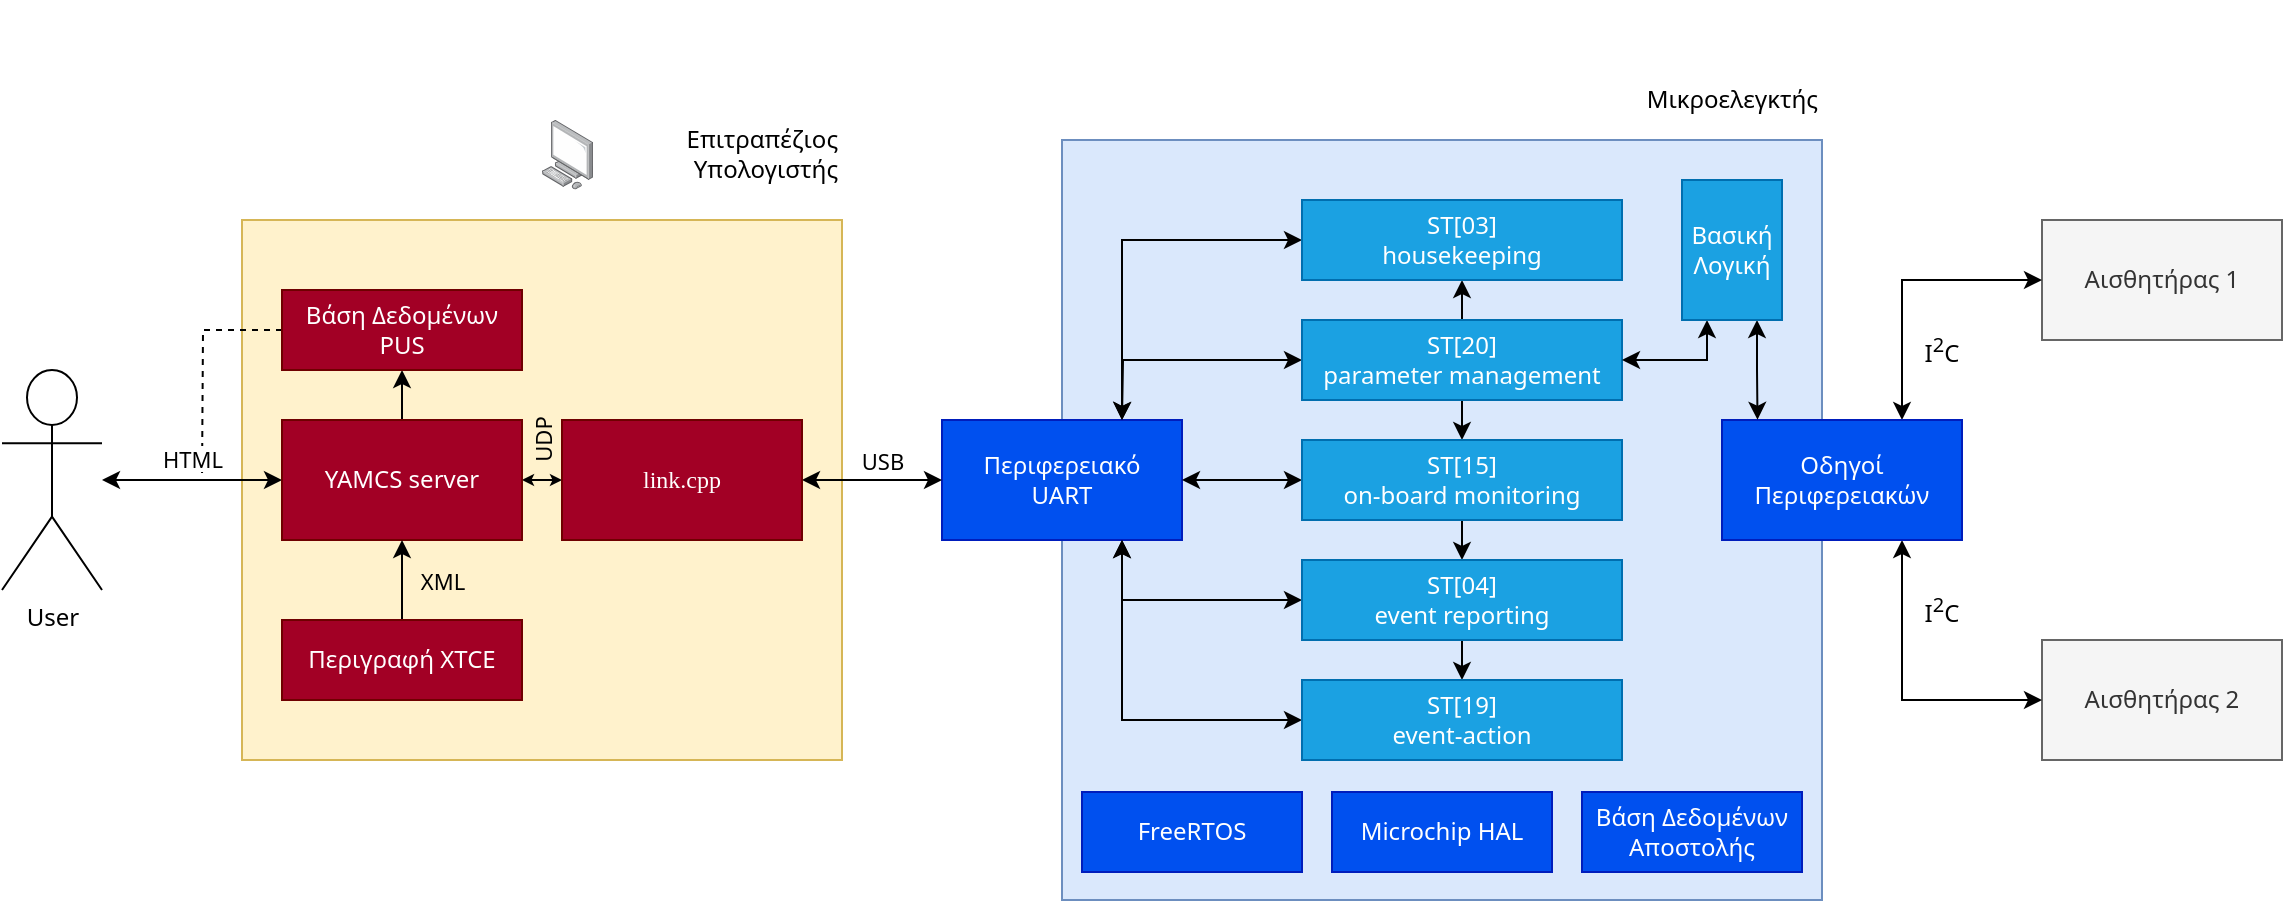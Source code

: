 <mxfile version="14.8.1" type="device"><diagram id="cD8ru6_q1HfbnzNJ8fIS" name="Page-1"><mxGraphModel dx="2522" dy="804" grid="1" gridSize="10" guides="1" tooltips="1" connect="1" arrows="1" fold="1" page="1" pageScale="1" pageWidth="1100" pageHeight="850" math="0" shadow="0"><root><mxCell id="0"/><mxCell id="1" parent="0"/><mxCell id="45BwKRQFMw8ePF0l4Dvl-6" value="" style="rounded=0;whiteSpace=wrap;html=1;fillColor=#fff2cc;fontFamily=Noto Sans;fontSource=https%3A%2F%2Ffonts.googleapis.com%2Fcss%3Ffamily%3DNoto%2BSans;strokeColor=#d6b656;" parent="1" vertex="1"><mxGeometry x="50" y="250" width="300" height="270" as="geometry"/></mxCell><mxCell id="a3sxlgCNzbuo04WRsu4r-3" style="edgeStyle=orthogonalEdgeStyle;rounded=0;orthogonalLoop=1;jettySize=auto;html=1;exitX=0;exitY=0.5;exitDx=0;exitDy=0;dashed=1;endArrow=none;endFill=0;" parent="1" source="a3sxlgCNzbuo04WRsu4r-1" edge="1"><mxGeometry relative="1" as="geometry"><mxPoint x="30" y="380" as="targetPoint"/></mxGeometry></mxCell><mxCell id="45BwKRQFMw8ePF0l4Dvl-1" value="" style="rounded=0;whiteSpace=wrap;html=1;fillColor=#dae8fc;fontFamily=Noto Sans;fontSource=https%3A%2F%2Ffonts.googleapis.com%2Fcss%3Ffamily%3DNoto%2BSans;strokeColor=#6c8ebf;" parent="1" vertex="1"><mxGeometry x="460" y="210" width="380" height="380" as="geometry"/></mxCell><mxCell id="45BwKRQFMw8ePF0l4Dvl-2" value="Αισθητήρας 1" style="rounded=0;whiteSpace=wrap;html=1;fontFamily=Noto Sans;fontSource=https%3A%2F%2Ffonts.googleapis.com%2Fcss%3Ffamily%3DNoto%2BSans;fillColor=#f5f5f5;strokeColor=#666666;fontColor=#333333;" parent="1" vertex="1"><mxGeometry x="950" y="250" width="120" height="60" as="geometry"/></mxCell><mxCell id="45BwKRQFMw8ePF0l4Dvl-3" value="Αισθητήρας 2" style="rounded=0;whiteSpace=wrap;html=1;fontFamily=Noto Sans;fontSource=https%3A%2F%2Ffonts.googleapis.com%2Fcss%3Ffamily%3DNoto%2BSans;fillColor=#f5f5f5;strokeColor=#666666;fontColor=#333333;" parent="1" vertex="1"><mxGeometry x="950" y="460" width="120" height="60" as="geometry"/></mxCell><mxCell id="45BwKRQFMw8ePF0l4Dvl-4" value="&lt;div&gt;Περιφερειακό&lt;/div&gt;&lt;div&gt;UART&lt;/div&gt;" style="rounded=0;whiteSpace=wrap;html=1;fillColor=#0050ef;fontFamily=Noto Sans;fontSource=https%3A%2F%2Ffonts.googleapis.com%2Fcss%3Ffamily%3DNoto%2BSans;strokeColor=#001DBC;fontColor=#ffffff;" parent="1" vertex="1"><mxGeometry x="400" y="350" width="120" height="60" as="geometry"/></mxCell><mxCell id="45BwKRQFMw8ePF0l4Dvl-34" value="UDP" style="edgeStyle=orthogonalEdgeStyle;rounded=0;orthogonalLoop=1;jettySize=auto;html=1;exitX=0;exitY=0.5;exitDx=0;exitDy=0;entryX=1;entryY=0.5;entryDx=0;entryDy=0;fontFamily=Noto Sans;fontSource=https%3A%2F%2Ffonts.googleapis.com%2Fcss%3Ffamily%3DNoto%2BSans;startArrow=classic;startFill=1;endSize=3;startSize=3;labelBackgroundColor=none;horizontal=0;" parent="1" source="45BwKRQFMw8ePF0l4Dvl-5" target="45BwKRQFMw8ePF0l4Dvl-7" edge="1"><mxGeometry y="-20" relative="1" as="geometry"><mxPoint as="offset"/></mxGeometry></mxCell><mxCell id="45BwKRQFMw8ePF0l4Dvl-37" value="USB" style="edgeStyle=orthogonalEdgeStyle;rounded=0;orthogonalLoop=1;jettySize=auto;html=1;exitX=1;exitY=0.5;exitDx=0;exitDy=0;entryX=0;entryY=0.5;entryDx=0;entryDy=0;fontFamily=Noto Sans;fontSource=https%3A%2F%2Ffonts.googleapis.com%2Fcss%3Ffamily%3DNoto%2BSans;startArrow=classic;startFill=1;startSize=6;endSize=6;" parent="1" source="45BwKRQFMw8ePF0l4Dvl-5" target="45BwKRQFMw8ePF0l4Dvl-4" edge="1"><mxGeometry x="0.143" y="10" relative="1" as="geometry"><mxPoint as="offset"/></mxGeometry></mxCell><mxCell id="45BwKRQFMw8ePF0l4Dvl-5" value="link.cpp" style="rounded=0;whiteSpace=wrap;html=1;fillColor=#a20025;fontFamily=PT Mono;fontSource=https%3A%2F%2Ffonts.googleapis.com%2Fcss%3Ffamily%3DPT%2BMono;strokeColor=#6F0000;fontColor=#ffffff;" parent="1" vertex="1"><mxGeometry x="210" y="350" width="120" height="60" as="geometry"/></mxCell><mxCell id="45BwKRQFMw8ePF0l4Dvl-38" value="HTML" style="edgeStyle=orthogonalEdgeStyle;rounded=0;orthogonalLoop=1;jettySize=auto;html=1;exitX=0;exitY=0.5;exitDx=0;exitDy=0;fontFamily=Noto Sans;fontSource=https%3A%2F%2Ffonts.googleapis.com%2Fcss%3Ffamily%3DNoto%2BSans;startArrow=classic;startFill=1;startSize=6;endSize=6;labelBackgroundColor=#ffffff;" parent="1" source="45BwKRQFMw8ePF0l4Dvl-7" target="45BwKRQFMw8ePF0l4Dvl-8" edge="1"><mxGeometry y="-11" relative="1" as="geometry"><mxPoint as="offset"/></mxGeometry></mxCell><mxCell id="a3sxlgCNzbuo04WRsu4r-2" style="edgeStyle=orthogonalEdgeStyle;rounded=0;orthogonalLoop=1;jettySize=auto;html=1;exitX=0.5;exitY=0;exitDx=0;exitDy=0;entryX=0.5;entryY=1;entryDx=0;entryDy=0;" parent="1" source="45BwKRQFMw8ePF0l4Dvl-7" target="a3sxlgCNzbuo04WRsu4r-1" edge="1"><mxGeometry relative="1" as="geometry"/></mxCell><mxCell id="45BwKRQFMw8ePF0l4Dvl-7" value="YAMCS server" style="rounded=0;whiteSpace=wrap;html=1;fillColor=#a20025;fontFamily=Noto Sans;fontSource=https%3A%2F%2Ffonts.googleapis.com%2Fcss%3Ffamily%3DNoto%2BSans;strokeColor=#6F0000;fontColor=#ffffff;" parent="1" vertex="1"><mxGeometry x="70" y="350" width="120" height="60" as="geometry"/></mxCell><mxCell id="45BwKRQFMw8ePF0l4Dvl-8" value="User" style="shape=umlActor;verticalLabelPosition=bottom;verticalAlign=top;html=1;outlineConnect=0;fillColor=#ffffff;fontFamily=Noto Sans;fontSource=https%3A%2F%2Ffonts.googleapis.com%2Fcss%3Ffamily%3DNoto%2BSans;" parent="1" vertex="1"><mxGeometry x="-70" y="325" width="50" height="110" as="geometry"/></mxCell><mxCell id="45BwKRQFMw8ePF0l4Dvl-18" style="edgeStyle=orthogonalEdgeStyle;rounded=0;orthogonalLoop=1;jettySize=auto;html=1;exitX=0.5;exitY=0;exitDx=0;exitDy=0;entryX=0.5;entryY=1;entryDx=0;entryDy=0;fontFamily=Noto Sans;fontSource=https%3A%2F%2Ffonts.googleapis.com%2Fcss%3Ffamily%3DNoto%2BSans;" parent="1" source="45BwKRQFMw8ePF0l4Dvl-9" target="45BwKRQFMw8ePF0l4Dvl-13" edge="1"><mxGeometry relative="1" as="geometry"/></mxCell><mxCell id="45BwKRQFMw8ePF0l4Dvl-20" style="edgeStyle=orthogonalEdgeStyle;rounded=0;orthogonalLoop=1;jettySize=auto;html=1;exitX=0;exitY=0.5;exitDx=0;exitDy=0;fontFamily=Noto Sans;fontSource=https%3A%2F%2Ffonts.googleapis.com%2Fcss%3Ffamily%3DNoto%2BSans;startArrow=classic;startFill=1;" parent="1" source="45BwKRQFMw8ePF0l4Dvl-9" edge="1"><mxGeometry relative="1" as="geometry"><mxPoint x="490" y="350" as="targetPoint"/></mxGeometry></mxCell><mxCell id="45BwKRQFMw8ePF0l4Dvl-23" style="edgeStyle=orthogonalEdgeStyle;rounded=0;orthogonalLoop=1;jettySize=auto;html=1;exitX=0.5;exitY=1;exitDx=0;exitDy=0;entryX=0.5;entryY=0;entryDx=0;entryDy=0;fontFamily=Noto Sans;fontSource=https%3A%2F%2Ffonts.googleapis.com%2Fcss%3Ffamily%3DNoto%2BSans;" parent="1" source="45BwKRQFMw8ePF0l4Dvl-9" target="45BwKRQFMw8ePF0l4Dvl-15" edge="1"><mxGeometry relative="1" as="geometry"/></mxCell><mxCell id="45BwKRQFMw8ePF0l4Dvl-9" value="&lt;div&gt;ST[20]&lt;/div&gt;&lt;div&gt;parameter management&lt;br&gt;&lt;/div&gt;" style="rounded=0;whiteSpace=wrap;html=1;fillColor=#1ba1e2;fontFamily=Noto Sans;fontSource=https%3A%2F%2Ffonts.googleapis.com%2Fcss%3Ffamily%3DNoto%2BSans;strokeColor=#006EAF;fontColor=#ffffff;" parent="1" vertex="1"><mxGeometry x="580" y="300" width="160" height="40" as="geometry"/></mxCell><mxCell id="45BwKRQFMw8ePF0l4Dvl-35" style="edgeStyle=orthogonalEdgeStyle;rounded=0;orthogonalLoop=1;jettySize=auto;html=1;exitX=0.75;exitY=0;exitDx=0;exitDy=0;entryX=0;entryY=0.5;entryDx=0;entryDy=0;fontFamily=Noto Sans;fontSource=https%3A%2F%2Ffonts.googleapis.com%2Fcss%3Ffamily%3DNoto%2BSans;startArrow=classic;startFill=1;startSize=6;endSize=6;" parent="1" source="45BwKRQFMw8ePF0l4Dvl-10" target="45BwKRQFMw8ePF0l4Dvl-2" edge="1"><mxGeometry relative="1" as="geometry"/></mxCell><mxCell id="45BwKRQFMw8ePF0l4Dvl-36" style="edgeStyle=orthogonalEdgeStyle;rounded=0;orthogonalLoop=1;jettySize=auto;html=1;exitX=0.75;exitY=1;exitDx=0;exitDy=0;entryX=0;entryY=0.5;entryDx=0;entryDy=0;fontFamily=Noto Sans;fontSource=https%3A%2F%2Ffonts.googleapis.com%2Fcss%3Ffamily%3DNoto%2BSans;startArrow=classic;startFill=1;startSize=6;endSize=6;" parent="1" source="45BwKRQFMw8ePF0l4Dvl-10" target="45BwKRQFMw8ePF0l4Dvl-3" edge="1"><mxGeometry relative="1" as="geometry"/></mxCell><mxCell id="45BwKRQFMw8ePF0l4Dvl-10" value="Οδηγοί&lt;br&gt;Περιφερειακών" style="rounded=0;whiteSpace=wrap;html=1;fillColor=#0050ef;fontFamily=Noto Sans;fontSource=https%3A%2F%2Ffonts.googleapis.com%2Fcss%3Ffamily%3DNoto%2BSans;strokeColor=#001DBC;fontColor=#ffffff;" parent="1" vertex="1"><mxGeometry x="790" y="350" width="120" height="60" as="geometry"/></mxCell><mxCell id="45BwKRQFMw8ePF0l4Dvl-11" value="FreeRTOS" style="rounded=0;whiteSpace=wrap;html=1;fillColor=#0050ef;fontFamily=Noto Sans;fontSource=https%3A%2F%2Ffonts.googleapis.com%2Fcss%3Ffamily%3DNoto%2BSans;strokeColor=#001DBC;fontColor=#ffffff;" parent="1" vertex="1"><mxGeometry x="470" y="536" width="110" height="40" as="geometry"/></mxCell><mxCell id="45BwKRQFMw8ePF0l4Dvl-12" value="Microchip HAL" style="rounded=0;whiteSpace=wrap;html=1;fillColor=#0050ef;fontFamily=Noto Sans;fontSource=https%3A%2F%2Ffonts.googleapis.com%2Fcss%3Ffamily%3DNoto%2BSans;strokeColor=#001DBC;fontColor=#ffffff;" parent="1" vertex="1"><mxGeometry x="595" y="536" width="110" height="40" as="geometry"/></mxCell><mxCell id="45BwKRQFMw8ePF0l4Dvl-19" style="edgeStyle=orthogonalEdgeStyle;rounded=0;orthogonalLoop=1;jettySize=auto;html=1;exitX=0;exitY=0.5;exitDx=0;exitDy=0;entryX=0.75;entryY=0;entryDx=0;entryDy=0;fontFamily=Noto Sans;fontSource=https%3A%2F%2Ffonts.googleapis.com%2Fcss%3Ffamily%3DNoto%2BSans;startArrow=classic;startFill=1;" parent="1" source="45BwKRQFMw8ePF0l4Dvl-13" target="45BwKRQFMw8ePF0l4Dvl-4" edge="1"><mxGeometry relative="1" as="geometry"/></mxCell><mxCell id="45BwKRQFMw8ePF0l4Dvl-13" value="&lt;div&gt;ST[03]&lt;/div&gt;&lt;div&gt;housekeeping&lt;br&gt;&lt;/div&gt;" style="rounded=0;whiteSpace=wrap;html=1;fillColor=#1ba1e2;fontFamily=Noto Sans;fontSource=https%3A%2F%2Ffonts.googleapis.com%2Fcss%3Ffamily%3DNoto%2BSans;strokeColor=#006EAF;fontColor=#ffffff;" parent="1" vertex="1"><mxGeometry x="580" y="240" width="160" height="40" as="geometry"/></mxCell><mxCell id="45BwKRQFMw8ePF0l4Dvl-21" style="edgeStyle=orthogonalEdgeStyle;rounded=0;orthogonalLoop=1;jettySize=auto;html=1;exitX=0;exitY=0.5;exitDx=0;exitDy=0;entryX=1;entryY=0.5;entryDx=0;entryDy=0;fontFamily=Noto Sans;fontSource=https%3A%2F%2Ffonts.googleapis.com%2Fcss%3Ffamily%3DNoto%2BSans;startArrow=classic;startFill=1;" parent="1" source="45BwKRQFMw8ePF0l4Dvl-15" target="45BwKRQFMw8ePF0l4Dvl-4" edge="1"><mxGeometry relative="1" as="geometry"/></mxCell><mxCell id="45BwKRQFMw8ePF0l4Dvl-25" style="edgeStyle=orthogonalEdgeStyle;rounded=0;orthogonalLoop=1;jettySize=auto;html=1;exitX=0.5;exitY=1;exitDx=0;exitDy=0;entryX=0.5;entryY=0;entryDx=0;entryDy=0;fontFamily=Noto Sans;fontSource=https%3A%2F%2Ffonts.googleapis.com%2Fcss%3Ffamily%3DNoto%2BSans;" parent="1" source="45BwKRQFMw8ePF0l4Dvl-15" target="45BwKRQFMw8ePF0l4Dvl-16" edge="1"><mxGeometry relative="1" as="geometry"/></mxCell><mxCell id="45BwKRQFMw8ePF0l4Dvl-15" value="&lt;div&gt;ST[15]&lt;/div&gt;&lt;div&gt;on-board monitoring&lt;br&gt;&lt;/div&gt;" style="rounded=0;whiteSpace=wrap;html=1;fillColor=#1ba1e2;fontFamily=Noto Sans;fontSource=https%3A%2F%2Ffonts.googleapis.com%2Fcss%3Ffamily%3DNoto%2BSans;strokeColor=#006EAF;fontColor=#ffffff;" parent="1" vertex="1"><mxGeometry x="580" y="360" width="160" height="40" as="geometry"/></mxCell><mxCell id="45BwKRQFMw8ePF0l4Dvl-22" style="edgeStyle=orthogonalEdgeStyle;rounded=0;orthogonalLoop=1;jettySize=auto;html=1;exitX=0;exitY=0.5;exitDx=0;exitDy=0;entryX=0.75;entryY=1;entryDx=0;entryDy=0;fontFamily=Noto Sans;fontSource=https%3A%2F%2Ffonts.googleapis.com%2Fcss%3Ffamily%3DNoto%2BSans;startArrow=classic;startFill=1;" parent="1" source="45BwKRQFMw8ePF0l4Dvl-16" target="45BwKRQFMw8ePF0l4Dvl-4" edge="1"><mxGeometry relative="1" as="geometry"><mxPoint x="490" y="420" as="targetPoint"/></mxGeometry></mxCell><mxCell id="45BwKRQFMw8ePF0l4Dvl-26" style="edgeStyle=orthogonalEdgeStyle;rounded=0;orthogonalLoop=1;jettySize=auto;html=1;exitX=0.5;exitY=1;exitDx=0;exitDy=0;entryX=0.5;entryY=0;entryDx=0;entryDy=0;fontFamily=Noto Sans;fontSource=https%3A%2F%2Ffonts.googleapis.com%2Fcss%3Ffamily%3DNoto%2BSans;" parent="1" source="45BwKRQFMw8ePF0l4Dvl-16" target="45BwKRQFMw8ePF0l4Dvl-24" edge="1"><mxGeometry relative="1" as="geometry"/></mxCell><mxCell id="45BwKRQFMw8ePF0l4Dvl-16" value="&lt;div&gt;ST[04]&lt;/div&gt;&lt;div&gt;event reporting&lt;br&gt;&lt;/div&gt;" style="rounded=0;whiteSpace=wrap;html=1;fillColor=#1ba1e2;fontFamily=Noto Sans;fontSource=https%3A%2F%2Ffonts.googleapis.com%2Fcss%3Ffamily%3DNoto%2BSans;strokeColor=#006EAF;fontColor=#ffffff;" parent="1" vertex="1"><mxGeometry x="580" y="420" width="160" height="40" as="geometry"/></mxCell><mxCell id="45BwKRQFMw8ePF0l4Dvl-28" style="edgeStyle=orthogonalEdgeStyle;rounded=0;orthogonalLoop=1;jettySize=auto;html=1;exitX=0.75;exitY=1;exitDx=0;exitDy=0;entryX=0.148;entryY=-0.002;entryDx=0;entryDy=0;fontFamily=Noto Sans;fontSource=https%3A%2F%2Ffonts.googleapis.com%2Fcss%3Ffamily%3DNoto%2BSans;entryPerimeter=0;startArrow=classic;startFill=1;" parent="1" source="45BwKRQFMw8ePF0l4Dvl-17" target="45BwKRQFMw8ePF0l4Dvl-10" edge="1"><mxGeometry relative="1" as="geometry"/></mxCell><mxCell id="45BwKRQFMw8ePF0l4Dvl-30" style="edgeStyle=orthogonalEdgeStyle;rounded=0;orthogonalLoop=1;jettySize=auto;html=1;exitX=0.25;exitY=1;exitDx=0;exitDy=0;entryX=1;entryY=0.5;entryDx=0;entryDy=0;fontFamily=Noto Sans;fontSource=https%3A%2F%2Ffonts.googleapis.com%2Fcss%3Ffamily%3DNoto%2BSans;startArrow=classic;startFill=1;" parent="1" source="45BwKRQFMw8ePF0l4Dvl-17" target="45BwKRQFMw8ePF0l4Dvl-9" edge="1"><mxGeometry relative="1" as="geometry"/></mxCell><mxCell id="45BwKRQFMw8ePF0l4Dvl-17" value="Βασική Λογική" style="rounded=0;whiteSpace=wrap;html=1;fillColor=#1ba1e2;fontFamily=Noto Sans;fontSource=https%3A%2F%2Ffonts.googleapis.com%2Fcss%3Ffamily%3DNoto%2BSans;strokeColor=#006EAF;fontColor=#ffffff;" parent="1" vertex="1"><mxGeometry x="770" y="230" width="50" height="70" as="geometry"/></mxCell><mxCell id="45BwKRQFMw8ePF0l4Dvl-27" style="edgeStyle=orthogonalEdgeStyle;rounded=0;orthogonalLoop=1;jettySize=auto;html=1;exitX=0;exitY=0.5;exitDx=0;exitDy=0;entryX=0.75;entryY=1;entryDx=0;entryDy=0;fontFamily=Noto Sans;fontSource=https%3A%2F%2Ffonts.googleapis.com%2Fcss%3Ffamily%3DNoto%2BSans;startArrow=classic;startFill=1;" parent="1" source="45BwKRQFMw8ePF0l4Dvl-24" target="45BwKRQFMw8ePF0l4Dvl-4" edge="1"><mxGeometry relative="1" as="geometry"/></mxCell><mxCell id="45BwKRQFMw8ePF0l4Dvl-24" value="&lt;div&gt;ST[19]&lt;/div&gt;&lt;div&gt;event-action&lt;br&gt;&lt;/div&gt;" style="rounded=0;whiteSpace=wrap;html=1;fillColor=#1ba1e2;fontFamily=Noto Sans;fontSource=https%3A%2F%2Ffonts.googleapis.com%2Fcss%3Ffamily%3DNoto%2BSans;strokeColor=#006EAF;fontColor=#ffffff;" parent="1" vertex="1"><mxGeometry x="580" y="480" width="160" height="40" as="geometry"/></mxCell><mxCell id="45BwKRQFMw8ePF0l4Dvl-31" value="&lt;div&gt;Βάση Δεδομένων&lt;/div&gt;&lt;div&gt;Αποστολής&lt;br&gt;&lt;/div&gt;" style="rounded=0;whiteSpace=wrap;html=1;fillColor=#0050ef;fontFamily=Noto Sans;fontSource=https%3A%2F%2Ffonts.googleapis.com%2Fcss%3Ffamily%3DNoto%2BSans;strokeColor=#001DBC;fontColor=#ffffff;" parent="1" vertex="1"><mxGeometry x="720" y="536" width="110" height="40" as="geometry"/></mxCell><mxCell id="45BwKRQFMw8ePF0l4Dvl-33" value="XML" style="edgeStyle=orthogonalEdgeStyle;rounded=0;orthogonalLoop=1;jettySize=auto;html=1;exitX=0.5;exitY=0;exitDx=0;exitDy=0;entryX=0.5;entryY=1;entryDx=0;entryDy=0;fontFamily=Noto Sans;fontSource=https%3A%2F%2Ffonts.googleapis.com%2Fcss%3Ffamily%3DNoto%2BSans;labelBackgroundColor=none;" parent="1" source="45BwKRQFMw8ePF0l4Dvl-32" target="45BwKRQFMw8ePF0l4Dvl-7" edge="1"><mxGeometry y="-20" relative="1" as="geometry"><mxPoint as="offset"/></mxGeometry></mxCell><mxCell id="45BwKRQFMw8ePF0l4Dvl-32" value="Περιγραφή XTCE" style="rounded=0;whiteSpace=wrap;html=1;fillColor=#a20025;fontFamily=Noto Sans;fontSource=https%3A%2F%2Ffonts.googleapis.com%2Fcss%3Ffamily%3DNoto%2BSans;strokeColor=#6F0000;fontColor=#ffffff;" parent="1" vertex="1"><mxGeometry x="70" y="450" width="120" height="40" as="geometry"/></mxCell><mxCell id="45BwKRQFMw8ePF0l4Dvl-39" value="&lt;div&gt;Επιτραπέζιος&lt;/div&gt;&lt;div&gt;Υπολογιστής&lt;/div&gt;" style="text;html=1;strokeColor=none;fillColor=none;align=right;verticalAlign=middle;whiteSpace=wrap;rounded=0;fontFamily=Noto Sans;fontSource=https%3A%2F%2Ffonts.googleapis.com%2Fcss%3Ffamily%3DNoto%2BSans;" parent="1" vertex="1"><mxGeometry x="170" y="207.34" width="180" height="20" as="geometry"/></mxCell><mxCell id="45BwKRQFMw8ePF0l4Dvl-40" value="Μικροελεγκτής" style="text;html=1;strokeColor=none;fillColor=none;align=right;verticalAlign=middle;whiteSpace=wrap;rounded=0;fontFamily=Noto Sans;fontSource=https%3A%2F%2Ffonts.googleapis.com%2Fcss%3Ffamily%3DNoto%2BSans;" parent="1" vertex="1"><mxGeometry x="660" y="180" width="180" height="20" as="geometry"/></mxCell><mxCell id="45BwKRQFMw8ePF0l4Dvl-41" value="&amp;nbsp;" style="text;whiteSpace=wrap;html=1;fontFamily=Noto Sans;" parent="1" vertex="1"><mxGeometry x="920" y="140" width="30" height="30" as="geometry"/></mxCell><mxCell id="45BwKRQFMw8ePF0l4Dvl-42" value="" style="points=[];aspect=fixed;html=1;align=center;shadow=0;dashed=0;image;image=img/lib/allied_telesis/computer_and_terminals/Personal_Computer.svg;fontFamily=PT Mono;fontSource=https%3A%2F%2Ffonts.googleapis.com%2Fcss%3Ffamily%3DPT%2BMono;fillColor=#ffffff;" parent="1" vertex="1"><mxGeometry x="200" y="200" width="25.6" height="34.69" as="geometry"/></mxCell><mxCell id="45BwKRQFMw8ePF0l4Dvl-43" value="" style="shape=image;html=1;verticalAlign=top;verticalLabelPosition=bottom;labelBackgroundColor=#ffffff;imageAspect=0;aspect=fixed;image=https://cdn2.iconfinder.com/data/icons/computers-and-hardware-1/32/Computers_and_Hardware_chip_component-128.png;fontFamily=PT Mono;fontSource=https%3A%2F%2Ffonts.googleapis.com%2Fcss%3Ffamily%3DPT%2BMono;fillColor=#ffffff;" parent="1" vertex="1"><mxGeometry x="710" y="170" width="30" height="30" as="geometry"/></mxCell><mxCell id="45BwKRQFMw8ePF0l4Dvl-44" value="I&lt;sup&gt;2&lt;/sup&gt;C" style="text;html=1;strokeColor=none;fillColor=none;align=center;verticalAlign=middle;whiteSpace=wrap;rounded=0;fontFamily=Noto Sans;fontSource=https%3A%2F%2Ffonts.googleapis.com%2Fcss%3Ffamily%3DNoto%2BSans;" parent="1" vertex="1"><mxGeometry x="880" y="305" width="40" height="20" as="geometry"/></mxCell><mxCell id="45BwKRQFMw8ePF0l4Dvl-46" value="I&lt;sup&gt;2&lt;/sup&gt;C" style="text;html=1;strokeColor=none;fillColor=none;align=center;verticalAlign=middle;whiteSpace=wrap;rounded=0;fontFamily=Noto Sans;fontSource=https%3A%2F%2Ffonts.googleapis.com%2Fcss%3Ffamily%3DNoto%2BSans;" parent="1" vertex="1"><mxGeometry x="880" y="435" width="40" height="20" as="geometry"/></mxCell><mxCell id="a3sxlgCNzbuo04WRsu4r-1" value="&lt;div&gt;Βάση Δεδομένων&lt;/div&gt;&lt;div&gt;PUS&lt;br&gt;&lt;/div&gt;" style="rounded=0;whiteSpace=wrap;html=1;fillColor=#a20025;fontFamily=Noto Sans;fontSource=https%3A%2F%2Ffonts.googleapis.com%2Fcss%3Ffamily%3DNoto%2BSans;strokeColor=#6F0000;fontColor=#ffffff;" parent="1" vertex="1"><mxGeometry x="70" y="285" width="120" height="40" as="geometry"/></mxCell></root></mxGraphModel></diagram></mxfile>